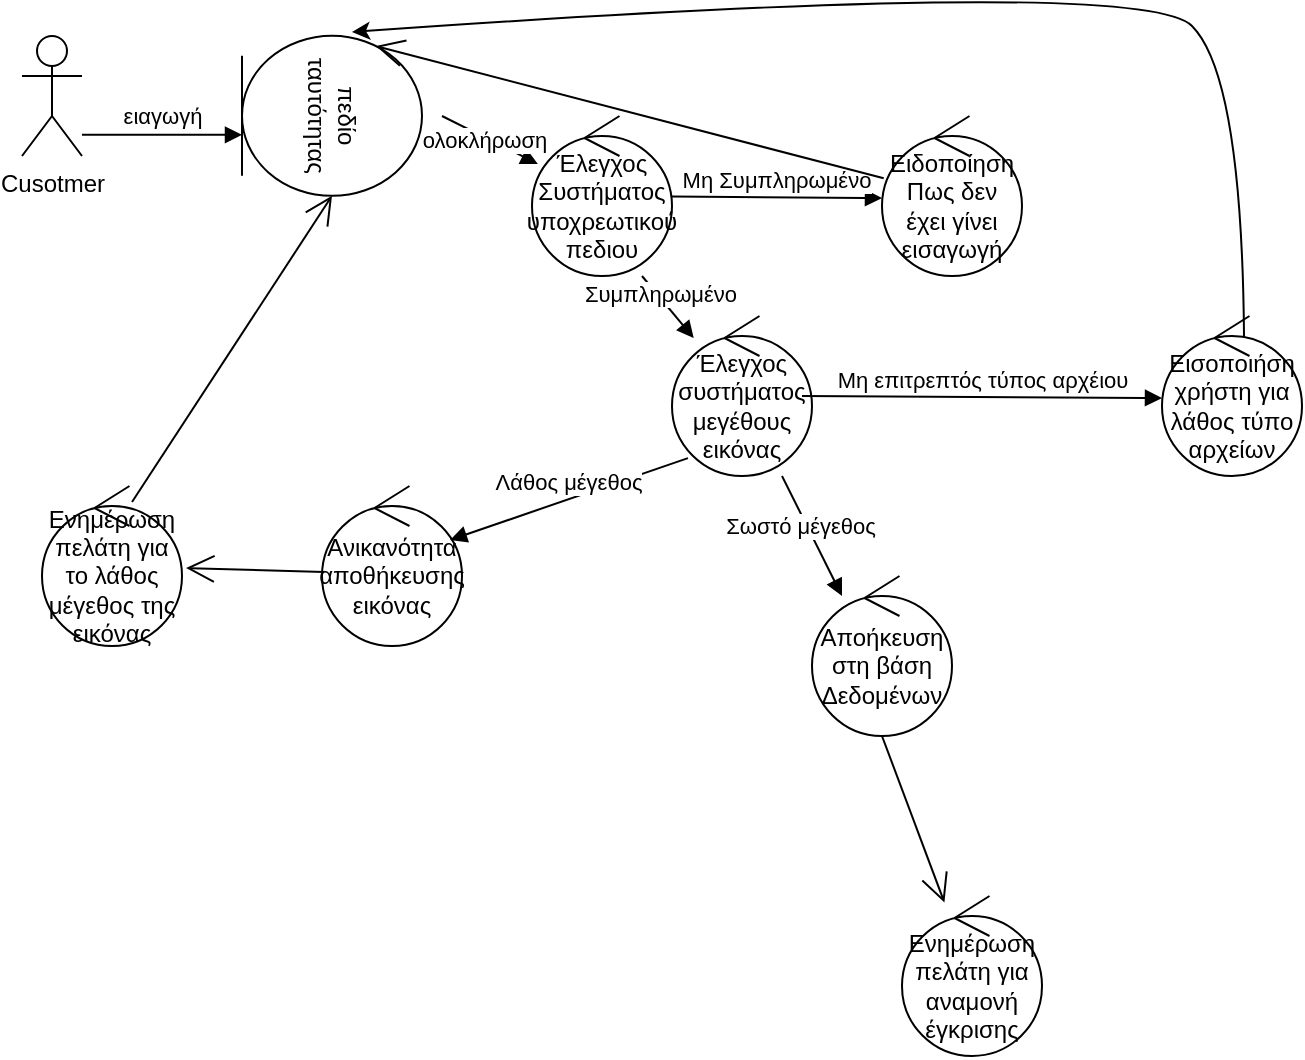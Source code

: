 <mxfile version="24.2.2" type="device">
  <diagram name="Σελίδα-1" id="OHz2EBmf9zVARGRaG9hI">
    <mxGraphModel dx="2074" dy="1193" grid="1" gridSize="10" guides="1" tooltips="1" connect="1" arrows="1" fold="1" page="1" pageScale="1" pageWidth="827" pageHeight="1169" math="0" shadow="0">
      <root>
        <mxCell id="0" />
        <mxCell id="1" parent="0" />
        <mxCell id="2v3vXZpvR5kIUnmruyP6-1" value="Cusotmer" style="shape=umlActor;verticalLabelPosition=bottom;verticalAlign=top;html=1;outlineConnect=0;" vertex="1" parent="1">
          <mxGeometry x="120" y="360" width="30" height="60" as="geometry" />
        </mxCell>
        <mxCell id="2v3vXZpvR5kIUnmruyP6-2" value="πεδίο ταυτότητας" style="ellipse;shape=umlEntity;whiteSpace=wrap;html=1;rotation=90;" vertex="1" parent="1">
          <mxGeometry x="235" y="354.91" width="80" height="90" as="geometry" />
        </mxCell>
        <mxCell id="2v3vXZpvR5kIUnmruyP6-3" value="" style="html=1;verticalAlign=bottom;endArrow=block;curved=0;rounded=0;" edge="1" parent="1" target="2v3vXZpvR5kIUnmruyP6-9">
          <mxGeometry width="80" relative="1" as="geometry">
            <mxPoint x="430" y="480" as="sourcePoint" />
            <mxPoint x="480" y="540" as="targetPoint" />
            <mxPoint as="offset" />
          </mxGeometry>
        </mxCell>
        <mxCell id="2v3vXZpvR5kIUnmruyP6-12" value="Συμπληρωμένο" style="edgeLabel;html=1;align=center;verticalAlign=middle;resizable=0;points=[];" vertex="1" connectable="0" parent="2v3vXZpvR5kIUnmruyP6-3">
          <mxGeometry x="-0.372" y="1" relative="1" as="geometry">
            <mxPoint as="offset" />
          </mxGeometry>
        </mxCell>
        <mxCell id="2v3vXZpvR5kIUnmruyP6-5" value="" style="html=1;verticalAlign=bottom;endArrow=block;curved=0;rounded=0;" edge="1" parent="1" target="2v3vXZpvR5kIUnmruyP6-6">
          <mxGeometry x="0.008" width="80" relative="1" as="geometry">
            <mxPoint x="330" y="400" as="sourcePoint" />
            <mxPoint x="410" y="440" as="targetPoint" />
            <mxPoint as="offset" />
          </mxGeometry>
        </mxCell>
        <mxCell id="2v3vXZpvR5kIUnmruyP6-7" value="ολοκλήρωση" style="edgeLabel;html=1;align=center;verticalAlign=middle;resizable=0;points=[];" vertex="1" connectable="0" parent="2v3vXZpvR5kIUnmruyP6-5">
          <mxGeometry x="-0.099" y="-1" relative="1" as="geometry">
            <mxPoint as="offset" />
          </mxGeometry>
        </mxCell>
        <mxCell id="2v3vXZpvR5kIUnmruyP6-6" value="Έλεγχος Συστήματος υποχρεωτικού πεδιου" style="ellipse;shape=umlControl;whiteSpace=wrap;html=1;" vertex="1" parent="1">
          <mxGeometry x="375" y="400" width="70" height="80" as="geometry" />
        </mxCell>
        <mxCell id="2v3vXZpvR5kIUnmruyP6-8" value="ειαγωγή" style="html=1;verticalAlign=bottom;endArrow=block;curved=0;rounded=0;" edge="1" parent="1">
          <mxGeometry width="80" relative="1" as="geometry">
            <mxPoint x="150" y="409.41" as="sourcePoint" />
            <mxPoint x="230" y="409.41" as="targetPoint" />
            <mxPoint as="offset" />
          </mxGeometry>
        </mxCell>
        <mxCell id="2v3vXZpvR5kIUnmruyP6-9" value="Έλεγχος συστήματος μεγέθους εικόνας" style="ellipse;shape=umlControl;whiteSpace=wrap;html=1;" vertex="1" parent="1">
          <mxGeometry x="445" y="500" width="70" height="80" as="geometry" />
        </mxCell>
        <mxCell id="2v3vXZpvR5kIUnmruyP6-10" value="" style="html=1;verticalAlign=bottom;endArrow=block;curved=0;rounded=0;" edge="1" parent="1">
          <mxGeometry width="80" relative="1" as="geometry">
            <mxPoint x="500" y="580" as="sourcePoint" />
            <mxPoint x="530" y="640" as="targetPoint" />
          </mxGeometry>
        </mxCell>
        <mxCell id="2v3vXZpvR5kIUnmruyP6-19" value="Σωστό μέγεθος" style="edgeLabel;html=1;align=center;verticalAlign=middle;resizable=0;points=[];" vertex="1" connectable="0" parent="2v3vXZpvR5kIUnmruyP6-10">
          <mxGeometry x="-0.213" y="-3" relative="1" as="geometry">
            <mxPoint as="offset" />
          </mxGeometry>
        </mxCell>
        <mxCell id="2v3vXZpvR5kIUnmruyP6-11" value="Αποήκευση στη βάση Δεδομένων" style="ellipse;shape=umlControl;whiteSpace=wrap;html=1;" vertex="1" parent="1">
          <mxGeometry x="515" y="630" width="70" height="80" as="geometry" />
        </mxCell>
        <mxCell id="2v3vXZpvR5kIUnmruyP6-13" value="Μη Συμπληρωμένο" style="html=1;verticalAlign=bottom;endArrow=block;curved=0;rounded=0;entryX=0;entryY=0.513;entryDx=0;entryDy=0;entryPerimeter=0;" edge="1" parent="1" source="2v3vXZpvR5kIUnmruyP6-6" target="2v3vXZpvR5kIUnmruyP6-14">
          <mxGeometry width="80" relative="1" as="geometry">
            <mxPoint x="445" y="440" as="sourcePoint" />
            <mxPoint x="525" y="440" as="targetPoint" />
          </mxGeometry>
        </mxCell>
        <mxCell id="2v3vXZpvR5kIUnmruyP6-14" value="Ειδοποίηση Πως δεν έχει γίνει εισαγωγή" style="ellipse;shape=umlControl;whiteSpace=wrap;html=1;" vertex="1" parent="1">
          <mxGeometry x="550" y="400" width="70" height="80" as="geometry" />
        </mxCell>
        <mxCell id="2v3vXZpvR5kIUnmruyP6-15" value="" style="endArrow=open;endFill=1;endSize=12;html=1;rounded=0;entryX=0.064;entryY=0.256;entryDx=0;entryDy=0;entryPerimeter=0;" edge="1" parent="1" source="2v3vXZpvR5kIUnmruyP6-14" target="2v3vXZpvR5kIUnmruyP6-2">
          <mxGeometry width="160" relative="1" as="geometry">
            <mxPoint x="500" y="360" as="sourcePoint" />
            <mxPoint x="660" y="360" as="targetPoint" />
          </mxGeometry>
        </mxCell>
        <mxCell id="2v3vXZpvR5kIUnmruyP6-17" value="Ανικανότητα αποθήκευσης εικόνας" style="ellipse;shape=umlControl;whiteSpace=wrap;html=1;" vertex="1" parent="1">
          <mxGeometry x="270" y="585" width="70" height="80" as="geometry" />
        </mxCell>
        <mxCell id="2v3vXZpvR5kIUnmruyP6-18" value="Λάθος μέγεθος" style="html=1;verticalAlign=bottom;endArrow=block;curved=0;rounded=0;entryX=0.914;entryY=0.338;entryDx=0;entryDy=0;entryPerimeter=0;exitX=0.114;exitY=0.888;exitDx=0;exitDy=0;exitPerimeter=0;" edge="1" parent="1" source="2v3vXZpvR5kIUnmruyP6-9" target="2v3vXZpvR5kIUnmruyP6-17">
          <mxGeometry width="80" relative="1" as="geometry">
            <mxPoint x="420" y="600" as="sourcePoint" />
            <mxPoint x="500" y="600" as="targetPoint" />
          </mxGeometry>
        </mxCell>
        <mxCell id="2v3vXZpvR5kIUnmruyP6-20" value="Ενημέρωση πελάτη για το λάθος μέγεθος της εικόνας" style="ellipse;shape=umlControl;whiteSpace=wrap;html=1;" vertex="1" parent="1">
          <mxGeometry x="130" y="585" width="70" height="80" as="geometry" />
        </mxCell>
        <mxCell id="2v3vXZpvR5kIUnmruyP6-21" value="" style="endArrow=open;endFill=1;endSize=12;html=1;rounded=0;entryX=1.029;entryY=0.513;entryDx=0;entryDy=0;entryPerimeter=0;exitX=0.014;exitY=0.538;exitDx=0;exitDy=0;exitPerimeter=0;" edge="1" parent="1" source="2v3vXZpvR5kIUnmruyP6-17" target="2v3vXZpvR5kIUnmruyP6-20">
          <mxGeometry width="160" relative="1" as="geometry">
            <mxPoint x="200" y="690" as="sourcePoint" />
            <mxPoint x="360" y="690" as="targetPoint" />
          </mxGeometry>
        </mxCell>
        <mxCell id="2v3vXZpvR5kIUnmruyP6-22" value="" style="endArrow=open;endFill=1;endSize=12;html=1;rounded=0;entryX=1;entryY=0.5;entryDx=0;entryDy=0;exitX=0.643;exitY=0.1;exitDx=0;exitDy=0;exitPerimeter=0;" edge="1" parent="1" source="2v3vXZpvR5kIUnmruyP6-20" target="2v3vXZpvR5kIUnmruyP6-2">
          <mxGeometry width="160" relative="1" as="geometry">
            <mxPoint x="120" y="510" as="sourcePoint" />
            <mxPoint x="280" y="510" as="targetPoint" />
          </mxGeometry>
        </mxCell>
        <mxCell id="2v3vXZpvR5kIUnmruyP6-24" value="Ενημέρωση πελάτη για αναμονή έγκρισης" style="ellipse;shape=umlControl;whiteSpace=wrap;html=1;" vertex="1" parent="1">
          <mxGeometry x="560" y="790" width="70" height="80" as="geometry" />
        </mxCell>
        <mxCell id="2v3vXZpvR5kIUnmruyP6-25" value="" style="endArrow=open;endFill=1;endSize=12;html=1;rounded=0;" edge="1" parent="1" target="2v3vXZpvR5kIUnmruyP6-24">
          <mxGeometry width="160" relative="1" as="geometry">
            <mxPoint x="550" y="710" as="sourcePoint" />
            <mxPoint x="710" y="710" as="targetPoint" />
          </mxGeometry>
        </mxCell>
        <mxCell id="2v3vXZpvR5kIUnmruyP6-26" value="Εισοποιήση χρήστη για λάθος τύπο αρχείων" style="ellipse;shape=umlControl;whiteSpace=wrap;html=1;" vertex="1" parent="1">
          <mxGeometry x="690" y="500" width="70" height="80" as="geometry" />
        </mxCell>
        <mxCell id="2v3vXZpvR5kIUnmruyP6-28" value="Μη επιτρεπτός τύπος αρχέιου" style="html=1;verticalAlign=bottom;endArrow=block;curved=0;rounded=0;entryX=0;entryY=0.513;entryDx=0;entryDy=0;entryPerimeter=0;" edge="1" parent="1" target="2v3vXZpvR5kIUnmruyP6-26">
          <mxGeometry width="80" relative="1" as="geometry">
            <mxPoint x="510" y="540" as="sourcePoint" />
            <mxPoint x="590" y="540" as="targetPoint" />
          </mxGeometry>
        </mxCell>
        <mxCell id="2v3vXZpvR5kIUnmruyP6-29" value="" style="curved=1;endArrow=classic;html=1;rounded=0;exitX=0.586;exitY=0.138;exitDx=0;exitDy=0;exitPerimeter=0;entryX=-0.024;entryY=0.389;entryDx=0;entryDy=0;entryPerimeter=0;" edge="1" parent="1" source="2v3vXZpvR5kIUnmruyP6-26" target="2v3vXZpvR5kIUnmruyP6-2">
          <mxGeometry width="50" height="50" relative="1" as="geometry">
            <mxPoint x="680" y="380" as="sourcePoint" />
            <mxPoint x="730" y="330" as="targetPoint" />
            <Array as="points">
              <mxPoint x="730" y="380" />
              <mxPoint x="680" y="330" />
            </Array>
          </mxGeometry>
        </mxCell>
      </root>
    </mxGraphModel>
  </diagram>
</mxfile>
